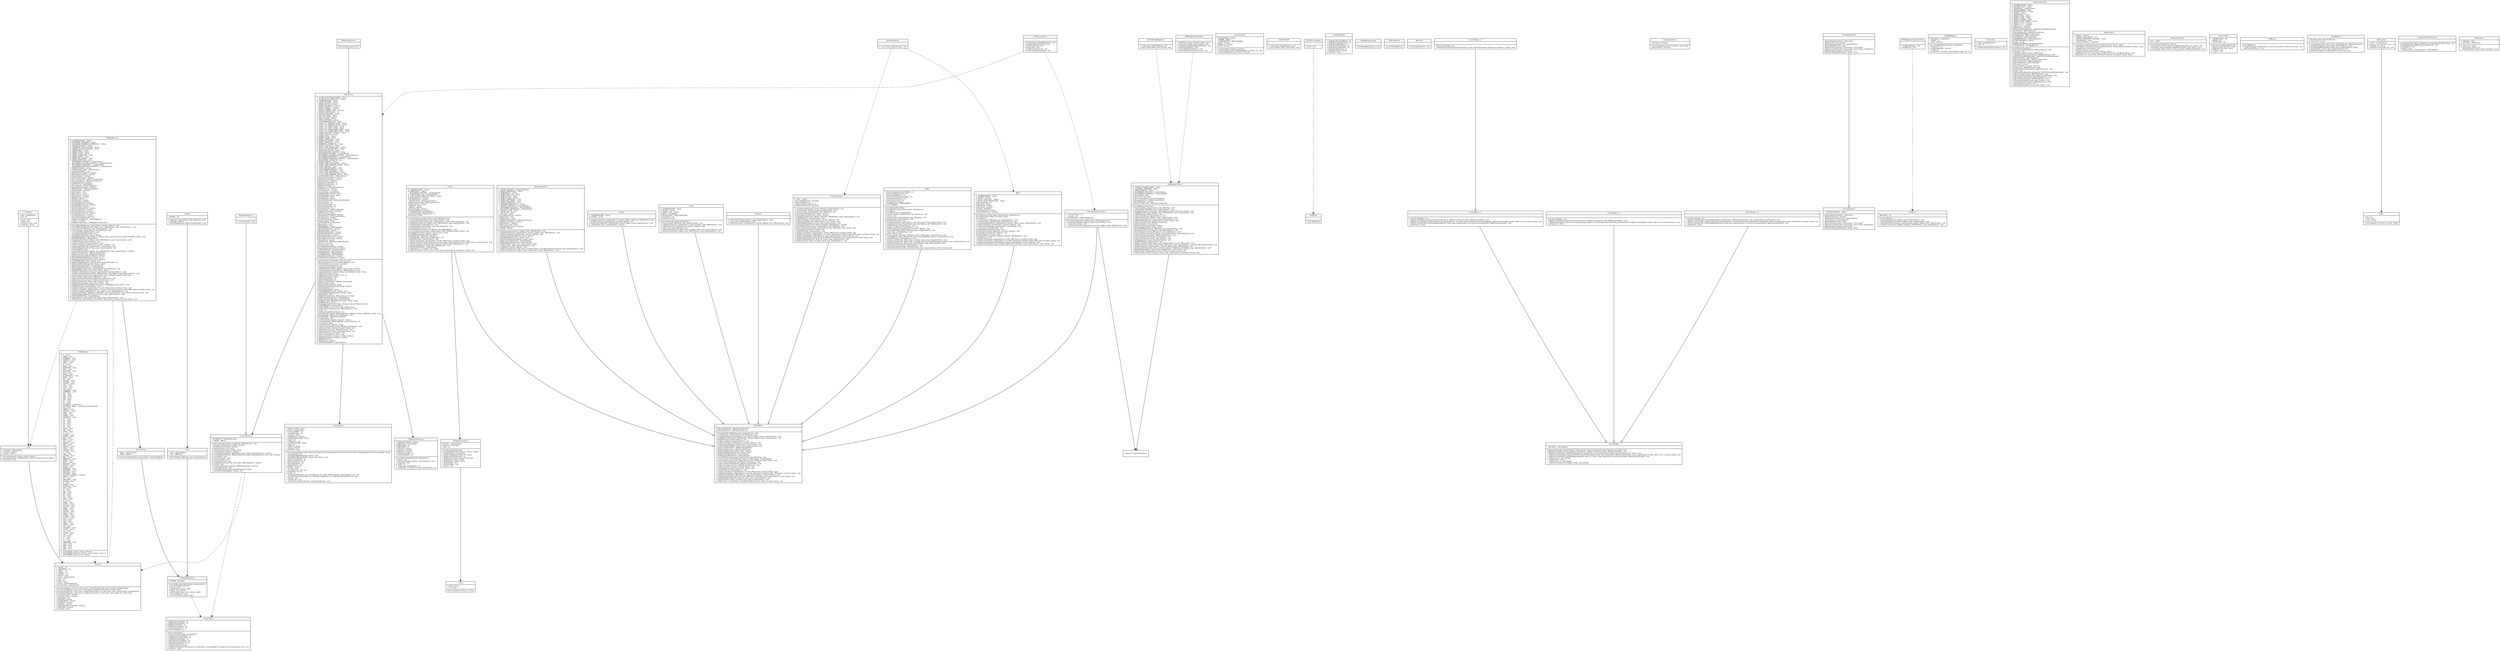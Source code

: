 digraph classes {
  fontname = "Bitstream Vera Sans"
  fontsize = 8
  node [ fontname = "Bitstream Vera Sans" fontsize = 8 shape = "record" ]
  edge [ fontname = "Bitstream Vera Sans" fontsize = 8 ]HTMLScannerContentScanner [
label = "{ContentScanner| -  FATTRIBUTES : XMLAttributesImpl\l -  FQNAME : QName\l|# addLocationItem(index: int, attributes: XMLAttributes) : void\l -  changeEncoding(charset: String) : boolean\l -  isEnded(ename: String) : boolean\l# nextContent(len: int) : String\l -  removeSpaces(content: String) : String\l+ scan(complete: boolean) : boolean\l# scanAttribute(attributes: XMLAttributesImpl, empty: array[1](boolean)) : boolean\l# scanAttribute(attributes: XMLAttributesImpl, empty: array[1](boolean), endc: char) : boolean\l# scanCDATA() : void\l# scanCharacters() : void\l# scanComment() : void\l# scanEndElement() : void\l# scanMarkupContent(cend: char, buffer: XMLStringBuffer) : boolean\l# scanPI() : void\l# scanPseudoAttribute(attributes: XMLAttributesImpl) : boolean\l -  scanScriptContent() : void\l# scanStartElement(empty: array[1](boolean)) : String\l -  scanUntilEndTag(tagName: String) : void\l}"
]
HTMLScannerSpecialScanner [
label = "{SpecialScanner|# fElementName : String\l -  FQNAME : QName\l -  FSTRINGBUFFER : XMLStringBuffer\l# fStyle : boolean\l# fTextarea : boolean\l# fTitle : boolean\l|+ scan(complete: boolean) : boolean\l# scanCharacters(buffer: XMLStringBuffer, delimiter: int) : void\l+ setElementName(ename: String) : Scanner\l}"
]
filtersPurifier [
label = "{Purifier|# _AUGMENTATIONS_ : String\l# _NAMESPACES_ : String\l -  _RECOGNIZED_FEATURES_ : array[1](String)\l# _SYNTHESIZED_ITEM_ : HTMLEventInfo\l+ _SYNTHESIZED_NAMESPACE_PREFX_ : String\l# fAugmentations : boolean\l# fInCDATASection : boolean\l -  FINFOSETAUGS : HTMLAugmentations\l# fNamespaceContext : NamespaceContext\l# fNamespaces : boolean\l# fPublicId : String\l -  fQName : QName\l# fSeenDoctype : boolean\l# fSeenRootElement : boolean\l -  FSTRINGBUFFER : XMLStringBuffer\l# fSynthesizedNamespaceCount : int\l# fSystemId : String\l|+ characters(augs: Augmentations, text: XMLString) : void\l+ comment(text: XMLString, augs: Augmentations) : void\l+ doctypeDecl(pubid: String, augs: Augmentations, sysid: String, root: String) : void\l+ emptyElement(element: QName, attrs: XMLAttributes, augs: Augmentations) : void\l+ endCDATA(augs: Augmentations) : void\l+ endElement(element: QName, augs: Augmentations) : void\l# handleStartDocument() : void\l# handleStartElement(element: QName, attrs: XMLAttributes) : void\l+ processingInstruction(augs: Augmentations, data: XMLString, target: String) : void\l# purifyName(localpart: boolean, name: String) : String\l# purifyQName(qname: QName) : QName\l# purifyText(text: XMLString) : XMLString\l+ reset(manager: XMLComponentManager) : void\l+ startCDATA(augs: Augmentations) : void\l+ startDocument(augs: Augmentations, locator: XMLLocator, encoding: String) : void\l+ startDocument(nscontext: NamespaceContext, augs: Augmentations, locator: XMLLocator, encoding: String) : void\l+ startElement(augs: Augmentations, element: QName, attrs: XMLAttributes) : void\l# synthesizeBinding(ns: String, attrs: XMLAttributes) : void\l# SYNTHESIZEDAUGS() : Augmentations\l# _toHexString_(c: int, padlen: int) : String\l+ xmlDecl(encoding: String, version: String, augs: Augmentations, standalone: String) : void\l}"
]
sampleTestHTMLDOM [
label = "{TestHTMLDOM||+ _main_(argv: array[1](String)) : void\l+ _print_(indent: String, node: Node) : void\l}"
]
HTMLTagBalancerElementEntry [
label = "{ElementEntry| -  AUGS_ : Augmentations\l -  NAME_ : QName\l|Const ElementEntry(augs: Augmentations, element: QName)\l}"
]
htmlLocatorEncodingTest [
label = "{LocatorEncodingTest||+ test() : void\l}"
]
HTMLEventInfoSynthesizedItem [
label = "{SynthesizedItem||+ getBeginCharacterOffset() : int\l+ getBeginColumnNumber() : int\l+ getBeginLineNumber() : int\l+ getEndCharacterOffset() : int\l+ getEndColumnNumber() : int\l+ getEndLineNumber() : int\l+ isSynthesized() : boolean\l+ toString() : String\l}"
]
sampleMinimal [
label = "{Minimal||+ endElement(element: QName, augs: Augmentations) : void\l+ _main_(argv: array[1](String)) : void\l+ startElement(augs: Augmentations, element: QName, attrs: XMLAttributes) : void\l}"
]
HTMLScannerTestEvaluateInputSourceFilter [
label = "{EvaluateInputSourceFilter| -  collectedStrings : List\l -  _counter_ : int\l# fConfiguration : HTMLConfiguration\l|Const EvaluateInputSourceFilter(config: HTMLConfiguration)\l+ endElement(element: QName, augs: Augmentations) : void\l -  insert(string: String) : void\l+ startElement(augs: Augmentations, element: QName, attrs: XMLAttributes) : void\l}"
]
htmlHeadNamespaceBug [
label = "{HeadNamespaceBug||+ testHeadNamespace() : void\l}"
]
sampleHTMLSAXParser [
label = "{HTMLSAXParser||Const HTMLSAXParser()\l}"
]
filtersWriterTest [
label = "{WriterTest||+ testEmptyAttribute() : void\l}"
]
parsersDOMFragmentParser [
label = "{DOMFragmentParser|# _CURRENT_ELEMENT_NODE_ : String\l# _DOCUMENT_FRAGMENT_ : String\l# _ERROR_HANDLER_ : String\l# _RECOGNIZED_FEATURES_ : array[1](String)\l# _RECOGNIZED_PROPERTIES_ : array[1](String)\l# fCurrentNode : Node\l# fDocument : Document\l# fDocumentFragment : DocumentFragment\l# fDocumentSource : XMLDocumentSource\l# fInCDATASection : boolean\l# fParserConfiguration : XMLParserConfiguration\l|Const DOMFragmentParser()\l+ characters(augs: Augmentations, text: XMLString) : void\l+ comment(text: XMLString, augs: Augmentations) : void\l+ doctypeDecl(sysid: String, augs: Augmentations, pubid: String, root: String) : void\l+ emptyElement(element: QName, attrs: XMLAttributes, augs: Augmentations) : void\l+ endCDATA(augs: Augmentations) : void\l+ endDocument(augs: Augmentations) : void\l+ endElement(element: QName, augs: Augmentations) : void\l+ endGeneralEntity(name: String, augs: Augmentations) : void\l+ endPrefixMapping(augs: Augmentations, prefix: String) : void\l+ getDocumentSource() : XMLDocumentSource\l+ getErrorHandler() : ErrorHandler\l+ getFeature(featureId: String) : boolean\l+ getProperty(propertyId: String) : object\l+ ignorableWhitespace(text: XMLString, augs: Augmentations) : void\l+ parse(systemId: String, fragment: DocumentFragment) : void\l+ parse(fragment: DocumentFragment, source: InputSource) : void\l+ processingInstruction(target: String, augs: Augmentations, data: XMLString) : void\l+ setDocumentSource(source: XMLDocumentSource) : void\l+ setErrorHandler(errorHandler: ErrorHandler) : void\l+ setFeature(featureId: String, state: boolean) : void\l+ setProperty(value: object, propertyId: String) : void\l+ startCDATA(augs: Augmentations) : void\l+ startDocument(encoding: String, augs: Augmentations, locator: XMLLocator) : void\l+ startDocument(encoding: String, locator: XMLLocator, augs: Augmentations, nscontext: NamespaceContext) : void\l+ startElement(augs: Augmentations, element: QName, attrs: XMLAttributes) : void\l+ startGeneralEntity(name: String, encoding: String, id: XMLResourceIdentifier, augs: Augmentations) : void\l+ startPrefixMapping(uri: String, augs: Augmentations, prefix: String) : void\l+ textDecl(augs: Augmentations, version: String, encoding: String) : void\l+ xmlDecl(version: String, encoding: String, augs: Augmentations, standalone: String) : void\l}"
]
xercesbridgeXercesBridge_2_3 [
label = "{XercesBridge_2_3||Const XercesBridge_2_3()\l+ NamespaceContext_declarePrefix(avalue: String, namespaceContext: NamespaceContext, ns: String) : void\l}"
]
HTMLTagBalancerInfo [
label = "{Info|+ attributes : XMLAttributes\l+ element : Element\l+ qname : QName\l|Const Info(element: Element, qname: QName)\lConst Info(attributes: XMLAttributes, element: Element, qname: QName)\l+ toString() : String\l}"
]
ObjectFactoryConfigurationError [
label = "{ConfigurationError| -  exception : Exception\l|Const ConfigurationError(x: Exception, msg: String)\lgetException() : Exception\l}"
]
xercesbridgeXercesBridge_2_1 [
label = "{XercesBridge_2_1||Const XercesBridge_2_1()\l+ XMLDocumentFilter_setDocumentSource(lastSource: XMLDocumentSource, filter: XMLDocumentFilter) : void\l+ XMLDocumentHandler_startDocument(augs: Augmentations, nscontext: NamespaceContext, documentHandler: XMLDocumentHandler, locator: XMLLocator, encoding: String) : void\l+ getVersion() : String\l}"
]
HTMLScannerPlaybackInputStream [
label = "{PlaybackInputStream| -  _DEBUG_PLAYBACK_ : boolean\l# fByteBuffer : array[1](byte)\l# fByteLength : int\l# fByteOffset : int\l# fCleared : boolean\l# fDetected : boolean\l# fPlayback : boolean\l+ fPushbackLength : int\l+ fPushbackOffset : int\l|Const PlaybackInputStream(in: InputStream)\l+ clear() : void\l+ detectEncoding(encodings: array[1](String)) : void\l+ playback() : void\l+ read() : int\l+ read(array: array[1](byte)) : int\l+ read(length: int, offset: int, array: array[1](byte)) : int\l}"
]
NamespaceSupportEntry [
label = "{Entry|+ prefix : String\l+ uri : String\l|Const Entry(prefix: String, uri: String)\l}"
]
xercesbridgeXercesBridge_2_0 [
label = "{XercesBridge_2_0||Const XercesBridge_2_0()\l+ XMLDocumentHandler_endPrefixMapping(documentHandler: XMLDocumentHandler, augs: Augmentations, prefix: String) : void\l+ XMLDocumentHandler_startDocument(augs: Augmentations, nscontext: NamespaceContext, documentHandler: XMLDocumentHandler, locator: XMLLocator, encoding: String) : void\l+ XMLDocumentHandler_startPrefixMapping(prefix: String, augs: Augmentations, uri: String, documentHandler: XMLDocumentHandler) : void\l+ getVersion() : String\l}"
]
htmlHTMLScanner [
label = "{HTMLScanner|+ _ALLOW_SELFCLOSING_IFRAME_ : String\l+ _ALLOW_SELFCLOSING_TAGS_ : String\l# _AUGMENTATIONS_ : String\l+ _CDATA_SECTIONS_ : String\l -  _DEBUG_BUFFER_ : boolean\l# _DEBUG_CALLBACKS_ : boolean\l -  _DEBUG_CHARSET_ : boolean\l -  _DEBUG_SCANNER_ : boolean\l -  _DEBUG_SCANNER_STATE_ : boolean\l# _DEFAULT_BUFFER_SIZE_ : int\l# _DEFAULT_ENCODING_ : String\l# _DOCTYPE_PUBID_ : String\l# _DOCTYPE_SYSID_ : String\l -  _ENTITY_CHARS_ : BitSet\l# _ERROR_REPORTER_ : String\l+ _FIX_MSWINDOWS_REFS_ : String\l+ _HTML_4_01_FRAMESET_PUBID_ : String\l+ _HTML_4_01_FRAMESET_SYSID_ : String\l+ _HTML_4_01_STRICT_PUBID_ : String\l+ _HTML_4_01_STRICT_SYSID_ : String\l+ _HTML_4_01_TRANSITIONAL_PUBID_ : String\l+ _HTML_4_01_TRANSITIONAL_SYSID_ : String\l+ _IGNORE_SPECIFIED_CHARSET_ : String\l+ _INSERT_DOCTYPE_ : String\l# _NAMES_ATTRS_ : String\l# _NAMES_ELEMS_ : String\l# _NAMES_LOWERCASE_ : short\l# _NAMES_NO_CHANGE_ : short\l# _NAMES_UPPERCASE_ : short\l# _NORMALIZE_ATTRIBUTES_ : String\l+ _NOTIFY_CHAR_REFS_ : String\l+ _NOTIFY_HTML_BUILTIN_REFS_ : String\l+ _NOTIFY_XML_BUILTIN_REFS_ : String\l+ _OVERRIDE_DOCTYPE_ : String\l+ _PARSE_NOSCRIPT_CONTENT_ : String\l -  _RECOGNIZED_FEATURES_ : array[1](String)\l -  _RECOGNIZED_FEATURES_DEFAULTS_ : array[1](Boolean)\l -  _RECOGNIZED_PROPERTIES_ : array[1](String)\l -  _RECOGNIZED_PROPERTIES_DEFAULTS_ : array[1](object)\l -  REPLACEMENT_CHARACTER : char\l# _REPORT_ERRORS_ : String\l+ _SCRIPT_STRIP_CDATA_DELIMS_ : String\l+ _SCRIPT_STRIP_COMMENT_DELIMS_ : String\l# _STATE_CONTENT_ : short\l# _STATE_END_DOCUMENT_ : short\l# _STATE_MARKUP_BRACKET_ : short\l# _STATE_START_DOCUMENT_ : short\l+ _STYLE_STRIP_CDATA_DELIMS_ : String\l+ _STYLE_STRIP_COMMENT_DELIMS_ : String\l# _SYNTHESIZED_ITEM_ : HTMLEventInfo\l# fAllowSelfclosingIframe : boolean\l# fAllowSelfclosingTags : boolean\l# fAugmentations : boolean\l# fBeginCharacterOffset : int\l# fBeginColumnNumber : int\l# fBeginLineNumber : int\l# fByteStream : PlaybackInputStream\l# fCDATASections : boolean\l# fContentScanner : Scanner\l# fCurrentEntity : CurrentEntity\l# FCURRENTENTITYSTACK : Stack\l# fDefaultIANAEncoding : String\l# fDoctypePubid : String\l# fDoctypeSysid : String\l# fDocumentHandler : XMLDocumentHandler\l# fElementCount : int\l# fElementDepth : int\l# fEndCharacterOffset : int\l# fEndColumnNumber : int\l# fEndLineNumber : int\l# fErrorReporter : HTMLErrorReporter\l# fFixWindowsCharRefs : boolean\l# fIANAEncoding : String\l# fIgnoreSpecifiedCharset : boolean\l -  FINFOSETAUGS : HTMLAugmentations\l# fInsertDoctype : boolean\l# fIso8859Encoding : boolean\l# fJavaEncoding : String\l -  FLOCATIONITEM : LocationItem\l# fNamesAttrs : short\l# fNamesElems : short\l -  FNONNORMATTR : XMLStringBuffer\l# fNormalizeAttributes : boolean\l# fNotifyCharRefs : boolean\l# fNotifyHtmlBuiltinRefs : boolean\l# fNotifyXmlBuiltinRefs : boolean\l# fOverrideDoctype : boolean\l# fParseNoFramesContent : boolean\l# fParseNoScriptContent : boolean\l# fReportErrors : boolean\l -  FRESOURCEID : XMLResourceIdentifierImpl\l# fScanner : Scanner\l# fScannerState : short\l# fScriptStripCDATADelims : boolean\l# fScriptStripCommentDelims : boolean\l -  FSINGLEBOOLEAN : array[1](boolean)\l# fSpecialScanner : SpecialScanner\l# FSTRINGBUFFER : XMLStringBuffer\l -  FSTRINGBUFFER2 : XMLStringBuffer\l# fStyleStripCDATADelims : boolean\l# fStyleStripCommentDelims : boolean\l| -  appendChar(str: StringBuffer, value: int) : void\l -  appendChar(value: int, str: XMLStringBuffer) : void\l# _builtinXmlRef_(name: String) : boolean\l+ cleanup(closeall: boolean) : void\l -  endCommentAvailable() : boolean\l -  endsWith(buffer: XMLStringBuffer, string: String) : boolean\l+ evaluateInputSource(inputSource: XMLInputSource) : void\l+ _expandSystemId_(systemId: String, baseSystemId: String) : String\l# _fixURI_(str: String) : String\l# fixWindowsCharacter(origChar: int) : int\l+ getBaseSystemId() : String\l+ getCharacterOffset() : int\l+ getColumnNumber() : int\l+ getDocumentHandler() : XMLDocumentHandler\l+ getEncoding() : String\l+ getExpandedSystemId() : String\l+ getFeatureDefault(featureId: String) : Boolean\l+ getLineNumber() : int\l+ getLiteralSystemId() : String\l# _GETNAMESVALUE_(value: String) : short\l+ getPropertyDefault(propertyId: String) : object\l+ getPublicId() : String\l -  getReader(inputSource: XMLInputSource) : Reader\l+ getRecognizedFeatures() : array[1](String)\l+ getRecognizedProperties() : array[1](String)\l# _getValue_(attrs: XMLAttributes, aname: String) : String\l+ getXMLVersion() : String\lisEncodingCompatible(encoding1: String, encoding2: String) : boolean\l# LOCATIONAUGS() : Augmentations\l# _MODIFYNAME_(mode: short, name: String) : String\l+ pushInputSource(inputSource: XMLInputSource) : void\l# read() : int\l# readPreservingBufferContent() : int\l_reduceToContent_(buffer: XMLStringBuffer, endMarker: String, startMarker: String) : void\l+ reset(manager: XMLComponentManager) : void\l# RESOURCEID() : XMLResourceIdentifier\l# scanDoctype() : void\l+ scanDocument(complete: boolean) : boolean\l# scanEntityRef(str: XMLStringBuffer, content: boolean) : int\l# scanLiteral() : String\l# scanName(strict: boolean) : String\l+ setDocumentHandler(handler: XMLDocumentHandler) : void\l+ setFeature(state: boolean, featureId: String) : void\l+ setInputSource(source: XMLInputSource) : void\l+ setProperty(value: object, propertyId: String) : void\l# setScanner(scanner: Scanner) : void\l# setScannerState(state: short) : void\l# skip(caseSensitive: boolean, s: String) : boolean\l# skipMarkup(balance: boolean) : boolean\l# skipNewlines() : int\l# skipSpaces() : boolean\l# SYNTHESIZEDAUGS() : Augmentations\l}"
]
htmlWriter [
label = "{Writer| -  fCharactersBeginCharacterOffset : int\l -  fCharactersBeginColumn : int\l -  fCharactersBeginLine : int\l -  fCharactersEndCharacterOffset : int\l -  fCharactersEndColumn : int\l -  fCharactersEndLine : int\l -  fInCharacters : boolean\l -  FSTRINGBUFFER : XMLStringBuffer\l# out : PrintWriter\l|Const Writer(writer: Writer)\lConst Writer(encoding: String, stream: OutputStream)\lConst Writer()\lConst Writer(stream: OutputStream)\l+ characters(augs: Augmentations, text: XMLString) : void\l# chars() : void\l+ comment(augs: Augmentations, text: XMLString) : void\l# doAugs(augs: Augmentations) : void\l# doCharactersAugs() : void\l+ doctypeDecl(augs: Augmentations, root: String, sysid: String, pubid: String) : void\l+ emptyElement(augs: Augmentations, element: QName, attrs: XMLAttributes) : void\l+ endCDATA(augs: Augmentations) : void\l+ endDocument(augs: Augmentations) : void\l+ endElement(augs: Augmentations, element: QName) : void\l+ ignorableWhitespace(text: XMLString, augs: Augmentations) : void\l+ _main_(argv: array[1](String)) : void\l# print(s: String) : void\l+ processingInstruction(data: XMLString, target: String, augs: Augmentations) : void\l# _sortAttrNames_(attrs: XMLAttributes, auris: array[1](String), anames: array[1](String)) : void\l+ startCDATA(augs: Augmentations) : void\l+ startDocument(locator: XMLLocator, encoding: String, augs: Augmentations) : void\l+ startDocument(locator: XMLLocator, encoding: String, nscontext: NamespaceContext, augs: Augmentations) : void\l+ startElement(element: QName, attrs: XMLAttributes, augs: Augmentations) : void\l# storeCharactersEnd(augs: Augmentations) : void\l# storeCharactersStart(augs: Augmentations) : void\l+ xmlDecl(standalone: String, encoding: String, augs: Augmentations, version: String) : void\l}"
]
filtersNamespaceBinder [
label = "{NamespaceBinder| -  _FEATURE_DEFAULTS_ : array[1](Boolean)\l# _INSERT_NAMESPACES_ : String\l# _NAMESPACES_ : String\l# _NAMESPACES_URI_ : String\l# _NAMES_ATTRS_ : String\l# _NAMES_ELEMS_ : String\l# _NAMES_LOWERCASE_ : short\l# _NAMES_NO_CHANGE_ : short\l# _NAMES_UPPERCASE_ : short\l# _OVERRIDE_NAMESPACES_ : String\l -  _PROPERTY_DEFAULTS_ : array[1](object)\l -  _RECOGNIZED_FEATURES_ : array[1](String)\l -  _RECOGNIZED_PROPERTIES_ : array[1](String)\l+ _XHTML_1_0_URI_ : String\l+ _XMLNS_URI_ : String\l+ _XML_URI_ : String\l# fInsertNamespaces : boolean\l# fNamesAttrs : short\l# fNamesElems : short\l# FNAMESPACECONTEXT : NamespaceSupport\l# fNamespacePrefixes : boolean\l# fNamespaces : boolean\l# fNamespacesURI : String\l# fOverrideNamespaces : boolean\l -  FQNAME : QName\l|# bindNamespaces(element: QName, attrs: XMLAttributes) : void\l+ emptyElement(augs: Augmentations, element: QName, attrs: XMLAttributes) : void\l+ endElement(augs: Augmentations, element: QName) : void\l+ getFeatureDefault(featureId: String) : Boolean\l# _GETNAMESVALUE_(value: String) : short\l+ getPropertyDefault(propertyId: String) : object\l+ getRecognizedFeatures() : array[1](String)\l+ getRecognizedProperties() : array[1](String)\l# _MODIFYNAME_(mode: short, name: String) : String\l+ reset(manager: XMLComponentManager) : void\l# _splitQName_(qname: QName) : void\l+ startDocument(locator: XMLLocator, encoding: String, nscontext: NamespaceContext, augs: Augmentations) : void\l+ startElement(element: QName, augs: Augmentations, attrs: XMLAttributes) : void\l}"
]
htmlSecuritySupport12 [
label = "{SecuritySupport12||getContextClassLoader() : ClassLoader\lgetFileExists(f: File) : boolean\lgetFileInputStream(file: File) : FileInputStream\lgetLastModified(f: File) : long\lgetParentClassLoader(cl: ClassLoader) : ClassLoader\lgetResourceAsStream(cl: ClassLoader, name: String) : InputStream\lgetSystemClassLoader() : ClassLoader\lgetSystemProperty(propName: String) : String\l}"
]
HTMLTagBalancerInfoStack [
label = "{InfoStack|+ data : array[1](Info)\l+ top : int\l|+ peek() : Info\l+ pop() : Info\l+ push(info: Info) : void\l+ toString() : String\l}"
]
filtersIdentity [
label = "{Identity|# _AUGMENTATIONS_ : String\l# _FILTERS_ : String\l|+ emptyElement(augs: Augmentations, element: QName, attributes: XMLAttributes) : void\l+ endElement(augs: Augmentations, element: QName) : void\l+ startElement(attributes: XMLAttributes, element: QName, augs: Augmentations) : void\l# _synthesized_(augs: Augmentations) : boolean\l}"
]
sampleScript [
label = "{Script|# _AUGMENTATIONS_ : String\l# _FILTERS_ : String\l# _SCRIPT_TYPE_ : String\l# fBuffer : StringBuffer\l# fConfiguration : HTMLConfiguration\l# fScriptCount : int\l# fSystemId : String\l|Const Script(config: HTMLConfiguration)\l+ characters(text: XMLString, augs: Augmentations) : void\l+ emptyElement(augs: Augmentations, element: QName, attrs: XMLAttributes) : void\l+ endElement(augs: Augmentations, element: QName) : void\l+ _main_(argv: array[1](String)) : void\l+ startDocument(locator: XMLLocator, encoding: String, augs: Augmentations) : void\l+ startElement(element: QName, attrs: XMLAttributes, augs: Augmentations) : void\l}"
]
NamespaceBinderNamespaceSupport [
label = "{NamespaceSupport|# fEntries : array[1](Entry)\l# fLevels : array[1](int)\l# fTop : int\l|Const NamespaceSupport()\l+ declarePrefix(prefix: String, uri: String) : boolean\l+ getAllPrefixes() : Enumeration\l+ getDeclaredPrefixAt(index: int) : String\l+ getDeclaredPrefixCount() : int\l+ getParentContext() : NamespaceContext\l+ getPrefix(uri: String) : String\l+ getURI(prefix: String) : String\l+ popContext() : void\l+ pushContext() : void\l+ reset() : void\l}"
]
htmlLostText [
label = "{LostText| -  ENTRIES : List\l|+ add(augs: Augmentations, text: XMLString) : void\l+ isEmpty() : boolean\l+ refeed(tagBalancer: XMLDocumentHandler) : void\l}"
]
htmlSecuritySupport [
label = "{SecuritySupport| -  _SECURITYSUPPORT_ : object\l|getContextClassLoader() : ClassLoader\lgetFileExists(f: File) : boolean\lgetFileInputStream(file: File) : FileInputStream\l_getInstance_() : SecuritySupport\lgetLastModified(f: File) : long\lgetParentClassLoader(cl: ClassLoader) : ClassLoader\lgetResourceAsStream(cl: ClassLoader, name: String) : InputStream\lgetSystemClassLoader() : ClassLoader\lgetSystemProperty(propName: String) : String\l}"
]
htmlTestParser [
label = "{TestParser|MESSAGES : List\l|Const TestParser()\l+ endElement(element: QName, augs: Augmentations) : void\l+ ignoredEndElement(element: QName, augs: Augmentations) : void\l+ ignoredStartElement(augs: Augmentations, element: QName, attrs: XMLAttributes) : void\l+ startElement(element: QName, attributes: XMLAttributes, augs: Augmentations) : void\l}"
]
xercesbridgeXercesBridge [
label = "{XercesBridge| -  _INSTANCE_ : XercesBridge\l|+ NamespaceContext_declarePrefix(ns: String, avalue: String, namespaceContext: NamespaceContext) : void\l+ XMLDocumentFilter_setDocumentSource(lastSource: XMLDocumentSource, filter: XMLDocumentFilter) : void\l+ XMLDocumentHandler_endPrefixMapping(augs: Augmentations, documentHandler: XMLDocumentHandler, prefix: String) : void\l? + XMLDocumentHandler_startDocument(nscontext: NamespaceContext, documentHandler: XMLDocumentHandler, augs: Augmentations, locator: XMLLocator, encoding: String) : void\l+ XMLDocumentHandler_startPrefixMapping(prefix: String, uri: String, augs: Augmentations, documentHandler: XMLDocumentHandler) : void\l+ _getInstance_() : XercesBridge\l? + getVersion() : String\l -  _makeInstance_() : XercesBridge\l -  _newInstanceOrNull_(className: String) : XercesBridge\l}"
]
sampleTestHTMLDOMFragment [
label = "{TestHTMLDOMFragment||+ _main_(argv: array[1](String)) : void\l+ _print_(node: Node, indent: String) : void\l}"
]
htmlHTMLTagBalancingListenerTest [
label = "{HTMLTagBalancingListenerTest||+ testIgnoredTags() : void\l+ testReuse() : void\l}"
]
parsersSAXParser [
label = "{SAXParser||Const SAXParser()\l}"
]
HTMLElementsElement [
label = "{Element|+ _BLOCK_ : int\l+ _CONTAINER_ : int\l+ _EMPTY_ : int\l+ _INLINE_ : int\l+ _SPECIAL_ : int\l+ bounds : short\l+ closes : array[1](short)\l+ code : short\l+ flags : int\l+ name : String\l+ parent : array[1](Element)\l+ parentCodes : array[1](short)\l|Const Element(flags: int, code: short, closes: array[1](short), name: String, parents: array[1](short))\lConst Element(parent: short, name: String, closes: array[1](short), flags: int, code: short)\lConst Element(bounds: short, closes: array[1](short), flags: int, code: short, name: String, parents: array[1](short))\lConst Element(bounds: short, closes: array[1](short), parent: short, name: String, flags: int, code: short)\l+ closes(tag: short) : boolean\l+ equals(o: object) : boolean\l+ hashCode() : int\l+ ISBLOCK() : boolean\l+ ISCONTAINER() : boolean\l+ ISEMPTY() : boolean\l+ ISINLINE() : boolean\l+ isParent(element: Element) : boolean\l+ ISSPECIAL() : boolean\l+ toString() : String\l}"
]
htmlUTF8BOMSkipper [
label = "{UTF8BOMSkipper| -  fFirst3Bytes : array[1](int)\l -  fOffset : int\l -  fStart : boolean\l|Const UTF8BOMSkipper(stream: InputStream)\l+ available() : int\l+ markSupported() : boolean\l+ read() : int\l+ read(offset: int, buffer: array[1](byte), length: int) : int\l}"
]
HTMLElementsElementList [
label = "{ElementList|+ data : array[1](Element)\l+ size : int\l|+ addElement(element: Element) : void\l}"
]
htmlHTMLConfiguration [
label = "{HTMLConfiguration|# _AUGMENTATIONS_ : String\l# _BALANCE_TAGS_ : String\l -  _DOCSOURCE_ : array[1](Class)\l# _ERROR_DOMAIN_ : String\l# _ERROR_REPORTER_ : String\l# _FILTERS_ : String\l# _NAMESPACES_ : String\l# _NAMES_ATTRS_ : String\l# _NAMES_ELEMS_ : String\l# _REPORT_ERRORS_ : String\l# _SIMPLE_ERROR_FORMAT_ : String\l# _XERCES_2_0_0_ : boolean\l# _XERCES_2_0_1_ : boolean\l# _XML4J_4_0_x_ : boolean\l# fCloseStream : boolean\l# fDTDContentModelHandler : XMLDTDContentModelHandler\l# fDTDHandler : XMLDTDHandler\l# fDocumentHandler : XMLDocumentHandler\l# FDOCUMENTSCANNER : HTMLScanner\l# fEntityResolver : XMLEntityResolver\l# fErrorHandler : XMLErrorHandler\l# FERRORREPORTER : HTMLErrorReporter\l# FHTMLCOMPONENTS : Vector\l# fLocale : Locale\l# FNAMESPACEBINDER : NamespaceBinder\l# FTAGBALANCER : HTMLTagBalancer\l|Const HTMLConfiguration()\l# addComponent(component: HTMLComponent) : void\l+ cleanup() : void\l# createDocumentScanner() : HTMLScanner\l+ evaluateInputSource(inputSource: XMLInputSource) : void\l+ getDTDContentModelHandler() : XMLDTDContentModelHandler\l+ getDTDHandler() : XMLDTDHandler\l+ getDocumentHandler() : XMLDocumentHandler\l+ getEntityResolver() : XMLEntityResolver\l+ getErrorHandler() : XMLErrorHandler\l+ getLocale() : Locale\l+ parse(complete: boolean) : boolean\l+ parse(source: XMLInputSource) : void\l+ pushInputSource(inputSource: XMLInputSource) : void\l# reset() : void\l+ setDTDContentModelHandler(handler: XMLDTDContentModelHandler) : void\l+ setDTDHandler(handler: XMLDTDHandler) : void\l+ setDocumentHandler(handler: XMLDocumentHandler) : void\l+ setEntityResolver(resolver: XMLEntityResolver) : void\l+ setErrorHandler(handler: XMLErrorHandler) : void\l+ setFeature(featureId: String, state: boolean) : void\l+ setInputSource(inputSource: XMLInputSource) : void\l+ setLocale(locale: Locale) : void\l+ setProperty(propertyId: String, value: object) : void\l}"
]
htmlObjectFactory [
label = "{ObjectFactory| -  _DEBUG_ : boolean\l -  _DEFAULT_LINE_LENGTH_ : int\l -  _DEFAULT_PROPERTIES_FILENAME_ : String\l -  _fLastModified_ : long\l -  _fXercesProperties_ : Properties\l|_createObject_(fallbackClassName: String, factoryId: String) : object\l_createObject_(factoryId: String, propertiesFilename: String, fallbackClassName: String) : object\l -  _debugPrintln_(msg: String) : void\l_findClassLoader_() : ClassLoader\l -  _findJarServiceProvider_(factoryId: String) : object\l_findProviderClass_(cl: ClassLoader, doFallback: boolean, className: String) : Class\l_newInstance_(cl: ClassLoader, doFallback: boolean, className: String) : object\l}"
]
htmlHTMLErrorHandler [
label = "{HTMLErrorHandler| -  OUT_ : Writer\l|Const HTMLErrorHandler(out: Writer)\l+ error(domain: String, exception: XMLParseException, key: String) : void\l -  println(key: String, exception: XMLParseException, type: String) : void\l+ warning(key: String, domain: String, exception: XMLParseException) : void\l}"
]
htmlCanonicalTest [
label = "{CanonicalTest| -  _CANONICALDIR_ : File\l -  dataFile : File\l -  _OUTPUTDIR_ : File\l|Const CanonicalTest(dataFile: File)\l -  getCanonical(infile: File) : String\l -  getResult(infile: File) : String\l# runTest() : void\l+ _suite_() : Test\l}"
]
parsersDOMParser [
label = "{DOMParser||Const DOMParser()\l+ doctypeDecl(augs: Augmentations, sysid: String, pubid: String, root: String) : void\l -  _getParserSubVersion_() : int\l}"
]
htmlHTMLTagBalancer [
label = "{HTMLTagBalancer|# _AUGMENTATIONS_ : String\l# _DOCUMENT_FRAGMENT_ : String\l# _DOCUMENT_FRAGMENT_DEPRECATED_ : String\l# _ERROR_REPORTER_ : String\l+ _FRAGMENT_CONTEXT_STACK_ : String\l# _IGNORE_OUTSIDE_CONTENT_ : String\l# _NAMESPACES_ : String\l# _NAMES_ATTRS_ : String\l# _NAMES_ELEMS_ : String\l# _NAMES_LOWERCASE_ : short\l# _NAMES_MATCH_ : short\l# _NAMES_NO_CHANGE_ : short\l# _NAMES_UPPERCASE_ : short\l -  _RECOGNIZED_FEATURES_ : array[1](String)\l -  _RECOGNIZED_FEATURES_DEFAULTS_ : array[1](Boolean)\l -  _RECOGNIZED_PROPERTIES_ : array[1](String)\l -  _RECOGNIZED_PROPERTIES_DEFAULTS_ : array[1](object)\l# _REPORT_ERRORS_ : String\l# _SYNTHESIZED_ITEM_ : HTMLEventInfo\l -  endElementsBuffer_ : List\l# fAllowSelfclosingIframe : boolean\l# fAllowSelfclosingTags : boolean\l# fAugmentations : boolean\l# fDocumentFragment : boolean\l# fDocumentHandler : XMLDocumentHandler\l# fDocumentSource : XMLDocumentSource\l# FELEMENTSTACK : InfoStack\l -  FEMPTYATTRS : XMLAttributes\l# fErrorReporter : HTMLErrorReporter\l# fIgnoreOutsideContent : boolean\l -  FINFOSETAUGS : HTMLAugmentations\l# FINLINESTACK : InfoStack\l# fNamesAttrs : short\l# fNamesElems : short\l# fNamespaces : boolean\l# fOpenedForm : boolean\l -  FQNAME : QName\l# fReportErrors : boolean\l# fSeenAnything : boolean\l# fSeenBodyElement : boolean\l -  fSeenBodyElementEnd : boolean\l# fSeenDoctype : boolean\l -  fSeenFramesetElement : boolean\l# fSeenHeadElement : boolean\l# fSeenRootElement : boolean\l# fSeenRootElementEnd : boolean\l -  forcedEndElement_ : boolean\l -  forcedStartElement_ : boolean\l -  fragmentContextStackSize_ : int\l -  fragmentContextStack_ : array[1](QName)\l -  lostText_ : LostText\l# tagBalancingListener : HTMLTagBalancingListener\l|# CALLENDELEMENT(augs: Augmentations, element: QName) : void\l# CALLSTARTELEMENT(element: QName, attrs: XMLAttributes, augs: Augmentations) : void\l+ characters(text: XMLString, augs: Augmentations) : void\l+ comment(augs: Augmentations, text: XMLString) : void\l -  consumeBufferedEndElements() : void\l -  consumeEarlyTextIfNeeded() : void\l -  createQName(tagName: String) : QName\l+ doctypeDecl(augs: Augmentations, publicId: String, systemId: String, rootElementName: String) : void\l# EMPTYATTRIBUTES() : XMLAttributes\l+ emptyElement(element: QName, attrs: XMLAttributes, augs: Augmentations) : void\l+ endCDATA(augs: Augmentations) : void\l+ endDocument(augs: Augmentations) : void\l+ endElement(augs: Augmentations, element: QName) : void\l+ endGeneralEntity(augs: Augmentations, name: String) : void\l+ endPrefixMapping(prefix: String, augs: Augmentations) : void\l -  forceStartBody() : void\l -  forceStartElement(elem: QName, attrs: XMLAttributes, augs: Augmentations) : boolean\l+ getDocumentHandler() : XMLDocumentHandler\l+ getDocumentSource() : XMLDocumentSource\l# getElement(elementName: QName) : Element\l# GETELEMENTDEPTH(element: Element) : int\l+ getFeatureDefault(featureId: String) : Boolean\l# _GETNAMESVALUE_(value: String) : short\l# getParentDepth(bounds: short, parents: array[1](Element)) : int\l+ getPropertyDefault(propertyId: String) : object\l+ getRecognizedFeatures() : array[1](String)\l+ getRecognizedProperties() : array[1](String)\l+ ignorableWhitespace(augs: Augmentations, text: XMLString) : void\l# _MODIFYNAME_(mode: short, name: String) : String\l -  notifyDiscardedEndElement(augs: Augmentations, element: QName) : void\l -  notifyDiscardedStartElement(attrs: XMLAttributes, elem: QName, augs: Augmentations) : void\l+ processingInstruction(augs: Augmentations, data: XMLString, target: String) : void\l+ reset(manager: XMLComponentManager) : void\l+ setDocumentHandler(handler: XMLDocumentHandler) : void\l+ setDocumentSource(source: XMLDocumentSource) : void\l+ setFeature(featureId: String, state: boolean) : void\l+ setProperty(propertyId: String, value: object) : void\lsetTagBalancingListener(tagBalancingListener: HTMLTagBalancingListener) : void\l+ startCDATA(augs: Augmentations) : void\l+ startDocument(augs: Augmentations, locator: XMLLocator, encoding: String) : void\l+ startDocument(augs: Augmentations, nscontext: NamespaceContext, locator: XMLLocator, encoding: String) : void\l+ startElement(attrs: XMLAttributes, elem: QName, augs: Augmentations) : void\l+ startGeneralEntity(id: XMLResourceIdentifier, augs: Augmentations, name: String, encoding: String) : void\l+ startPrefixMapping(prefix: String, uri: String, augs: Augmentations) : void\l# SYNTHESIZEDAUGS() : Augmentations\l+ textDecl(version: String, encoding: String, augs: Augmentations) : void\l+ xmlDecl(augs: Augmentations, standalone: String, version: String, encoding: String) : void\l}"
]
filtersWriter [
label = "{Writer|# _AUGMENTATIONS_ : String\l# _FILTERS_ : String\l+ _NOTIFY_CHAR_REFS_ : String\l+ _NOTIFY_HTML_BUILTIN_REFS_ : String\l# fElementDepth : int\l# fEncoding : String\l# fNormalize : boolean\l# fPrintChars : boolean\l# fPrinter : PrintWriter\l# fSeenHttpEquiv : boolean\l# fSeenRootElement : boolean\l|Const Writer(encoding: String, outputStream: OutputStream)\lConst Writer(writer: Writer, encoding: String)\lConst Writer()\l+ characters(text: XMLString, augs: Augmentations) : void\l+ comment(augs: Augmentations, text: XMLString) : void\l+ emptyElement(attributes: XMLAttributes, element: QName, augs: Augmentations) : void\l+ endElement(augs: Augmentations, element: QName) : void\l+ endGeneralEntity(augs: Augmentations, name: String) : void\l+ _main_(argv: array[1](String)) : void\l# printAttributeValue(text: String) : void\l# printCharacters(text: XMLString, normalize: boolean) : void\l# printEndElement(element: QName) : void\l# printEntity(name: String) : void\l# printStartElement(element: QName, attributes: XMLAttributes) : void\l -  _printUsage_() : void\l+ startDocument(augs: Augmentations, locator: XMLLocator, encoding: String) : void\l+ startDocument(augs: Augmentations, nscontext: NamespaceContext, locator: XMLLocator, encoding: String) : void\l+ startElement(attributes: XMLAttributes, augs: Augmentations, element: QName) : void\l+ startGeneralEntity(encoding: String, id: XMLResourceIdentifier, augs: Augmentations, name: String) : void\l}"
]
filtersDefaultFilter [
label = "{DefaultFilter|# fDocumentHandler : XMLDocumentHandler\l# fDocumentSource : XMLDocumentSource\l|+ characters(text: XMLString, augs: Augmentations) : void\l+ comment(augs: Augmentations, text: XMLString) : void\l+ doctypeDecl(augs: Augmentations, root: String, publicId: String, systemId: String) : void\l+ emptyElement(attributes: XMLAttributes, element: QName, augs: Augmentations) : void\l+ endCDATA(augs: Augmentations) : void\l+ endDocument(augs: Augmentations) : void\l+ endElement(augs: Augmentations, element: QName) : void\l+ endGeneralEntity(augs: Augmentations, name: String) : void\l+ endPrefixMapping(prefix: String, augs: Augmentations) : void\l+ getDocumentHandler() : XMLDocumentHandler\l+ getDocumentSource() : XMLDocumentSource\l+ getFeatureDefault(featureId: String) : Boolean\l+ getPropertyDefault(propertyId: String) : object\l+ getRecognizedFeatures() : array[1](String)\l+ getRecognizedProperties() : array[1](String)\l+ ignorableWhitespace(augs: Augmentations, text: XMLString) : void\l# _merge_(array1: array[1](String), array2: array[1](String)) : array[1](String)\l+ processingInstruction(augs: Augmentations, data: XMLString, target: String) : void\l+ reset(componentManager: XMLComponentManager) : void\l+ setDocumentHandler(handler: XMLDocumentHandler) : void\l+ setDocumentSource(source: XMLDocumentSource) : void\l+ setFeature(state: boolean, featureId: String) : void\l+ setProperty(propertyId: String, value: object) : void\l+ startCDATA(augs: Augmentations) : void\l+ startDocument(augs: Augmentations, locator: XMLLocator, encoding: String) : void\l+ startDocument(augs: Augmentations, nscontext: NamespaceContext, locator: XMLLocator, encoding: String) : void\l+ startElement(attributes: XMLAttributes, augs: Augmentations, element: QName) : void\l+ startGeneralEntity(encoding: String, id: XMLResourceIdentifier, augs: Augmentations, name: String) : void\l+ startPrefixMapping(prefix: String, uri: String, augs: Augmentations) : void\l+ textDecl(version: String, encoding: String, augs: Augmentations) : void\l+ xmlDecl(augs: Augmentations, standalone: String, version: String, encoding: String) : void\l}"
]
HTMLConfigurationErrorReporter [
label = "{ErrorReporter|# fErrorMessages : ResourceBundle\l# fLastLocale : Locale\l|# createException(key: String, args: array[1](object)) : XMLParseException\l+ formatMessage(key: String, args: array[1](object)) : String\l# formatSimpleMessage(key: String, args: array[1](object)) : String\l+ reportError(key: String, args: array[1](object)) : void\l+ reportWarning(args: array[1](object), key: String) : void\l}"
]
htmlHTMLScannerTest [
label = "{HTMLScannerTest||+ testChangeEncodingWithReader() : void\l+ testEvaluateInputSource() : void\l+ testInfiniteLoop() : void\l+ testLocale() : void\l+ testReduceToContent() : void\l+ testisEncodingCompatible() : void\l}"
]
filtersElementRemover [
label = "{ElementRemover|# _NULL_ : object\l# fAcceptedElements : Hashtable\l# fElementDepth : int\l# fRemovalElementDepth : int\l# fRemovedElements : Hashtable\l|+ acceptElement(element: String, attributes: array[1](String)) : void\l+ characters(text: XMLString, augs: Augmentations) : void\l+ comment(augs: Augmentations, text: XMLString) : void\l# elementAccepted(element: String) : boolean\l# elementRemoved(element: String) : boolean\l+ emptyElement(element: QName, attributes: XMLAttributes, augs: Augmentations) : void\l+ endCDATA(augs: Augmentations) : void\l+ endElement(augs: Augmentations, element: QName) : void\l+ endGeneralEntity(augs: Augmentations, name: String) : void\l+ endPrefixMapping(prefix: String, augs: Augmentations) : void\l# handleOpenTag(element: QName, attributes: XMLAttributes) : boolean\l+ ignorableWhitespace(augs: Augmentations, text: XMLString) : void\l+ processingInstruction(augs: Augmentations, data: XMLString, target: String) : void\l+ removeElement(element: String) : void\l+ startCDATA(augs: Augmentations) : void\l+ startDocument(augs: Augmentations, locator: XMLLocator, encoding: String) : void\l+ startDocument(augs: Augmentations, nscontext: NamespaceContext, locator: XMLLocator, encoding: String) : void\l+ startElement(attributes: XMLAttributes, augs: Augmentations, element: QName) : void\l+ startGeneralEntity(encoding: String, id: XMLResourceIdentifier, augs: Augmentations, name: String) : void\l+ startPrefixMapping(prefix: String, uri: String, augs: Augmentations) : void\l+ textDecl(version: String, encoding: String, augs: Augmentations) : void\l}"
]
htmlHTMLAugmentations [
label = "{HTMLAugmentations|# FITEMS : Hashtable\l|Const HTMLAugmentations(augs: Augmentations)\lConst HTMLAugmentations()\l+ clear() : void\l+ getItem(key: String) : object\l+ keys() : Enumeration\l+ putItem(item: object, key: String) : object\l+ removeAllItems() : void\l+ removeItem(key: String) : object\l}"
]
InfiniteLoopScannerMyContentScanner [
label = "{MyContentScanner||# scanComment() : void\l}"
]
HTMLScannerLocationItem [
label = "{LocationItem|# fBeginCharacterOffset : int\l# fBeginColumnNumber : int\l# fBeginLineNumber : int\l# fEndCharacterOffset : int\l# fEndColumnNumber : int\l# fEndLineNumber : int\l|Const LocationItem()\lConst LocationItem(other: LocationItem)\l+ getBeginCharacterOffset() : int\l+ getBeginColumnNumber() : int\l+ getBeginLineNumber() : int\l+ getEndCharacterOffset() : int\l+ getEndColumnNumber() : int\l+ getEndLineNumber() : int\l+ isSynthesized() : boolean\l+ setValues(endOffset: int, endLine: int, endColumn: int, beginOffset: int, beginLine: int, beginColumn: int) : void\l+ toString() : String\l}"
]
sampleRemoveElements [
label = "{RemoveElements||+ _main_(argv: array[1](String)) : void\l}"
]
IntPropertiesEntry [
label = "{Entry|+ key : int\l+ next : Entry\l+ value : String\l|Const Entry(next: Entry, key: int, value: String)\l}"
]
htmlHTMLElements [
label = "{HTMLElements|+ _A_ : short\l+ _ABBR_ : short\l+ _ACRONYM_ : short\l+ _ADDRESS_ : short\l+ _APPLET_ : short\l+ _AREA_ : short\l+ _B_ : short\l+ _BASE_ : short\l+ _BASEFONT_ : short\l+ _BDO_ : short\l+ _BGSOUND_ : short\l+ _BIG_ : short\l+ _BLINK_ : short\l+ _BLOCKQUOTE_ : short\l+ _BODY_ : short\l+ _BR_ : short\l+ _BUTTON_ : short\l+ _CAPTION_ : short\l+ _CENTER_ : short\l+ _CITE_ : short\l+ _CODE_ : short\l+ _COL_ : short\l+ _COLGROUP_ : short\l+ _COMMENT_ : short\l+ _DD_ : short\l+ _DEL_ : short\l+ _DFN_ : short\l+ _DIR_ : short\l+ _DIV_ : short\l+ _DL_ : short\l+ _DT_ : short\l# _ELEMENTS_ : ElementList\l# _ELEMENTS_ARRAY_ : array[2](array[1](Element))\l+ _EM_ : short\l+ _EMBED_ : short\l+ _FIELDSET_ : short\l+ _FONT_ : short\l+ _FORM_ : short\l+ _FRAME_ : short\l+ _FRAMESET_ : short\l+ _H1_ : short\l+ _H2_ : short\l+ _H3_ : short\l+ _H4_ : short\l+ _H5_ : short\l+ _H6_ : short\l+ _HEAD_ : short\l+ _HR_ : short\l+ _HTML_ : short\l+ _I_ : short\l+ _IFRAME_ : short\l+ _ILAYER_ : short\l+ _IMG_ : short\l+ _INPUT_ : short\l+ _INS_ : short\l+ _ISINDEX_ : short\l+ _KBD_ : short\l+ _KEYGEN_ : short\l+ _LABEL_ : short\l+ _LAYER_ : short\l+ _LEGEND_ : short\l+ _LI_ : short\l+ _LINK_ : short\l+ _LISTING_ : short\l+ _MAP_ : short\l+ _MARQUEE_ : short\l+ _MENU_ : short\l+ _META_ : short\l+ _MULTICOL_ : short\l+ _NEXTID_ : short\l+ _NOBR_ : short\l+ _NOEMBED_ : short\l+ _NOFRAMES_ : short\l+ _NOLAYER_ : short\l+ _NOSCRIPT_ : short\l+ _NO_SUCH_ELEMENT_ : Element\l+ _OBJECT_ : short\l+ _OL_ : short\l+ _OPTGROUP_ : short\l+ _OPTION_ : short\l+ _P_ : short\l+ _PARAM_ : short\l+ _PLAINTEXT_ : short\l+ _PRE_ : short\l+ _Q_ : short\l+ _RB_ : short\l+ _RBC_ : short\l+ _RP_ : short\l+ _RT_ : short\l+ _RTC_ : short\l+ _RUBY_ : short\l+ _S_ : short\l+ _SAMP_ : short\l+ _SCRIPT_ : short\l+ _SECTION_ : short\l+ _SELECT_ : short\l+ _SMALL_ : short\l+ _SOUND_ : short\l+ _SPACER_ : short\l+ _SPAN_ : short\l+ _STRIKE_ : short\l+ _STRONG_ : short\l+ _STYLE_ : short\l+ _SUB_ : short\l+ _SUP_ : short\l+ _TABLE_ : short\l+ _TBODY_ : short\l+ _TD_ : short\l+ _TEXTAREA_ : short\l+ _TFOOT_ : short\l+ _TH_ : short\l+ _THEAD_ : short\l+ _TITLE_ : short\l+ _TR_ : short\l+ _TT_ : short\l+ _U_ : short\l+ _UL_ : short\l+ _UNKNOWN_ : short\l+ _VAR_ : short\l+ _WBR_ : short\l+ _XML_ : short\l+ _XMP_ : short\l|+ _GETELEMENT_(ename: String) : Element\l+ _GETELEMENT_(element: Element, ename: String) : Element\l+ _GETELEMENT_(code: short) : Element\l}"
]
HTMLScannerCurrentEntity [
label = "{CurrentEntity|+ BASESYSTEMID : String\l+ buffer : array[1](char)\l+ characterOffset_ : int\l -  columnNumber_ : int\l -  encoding : String\l -  endReached_ : boolean\l+ EXPANDEDSYSTEMID : String\l+ length : int\l -  lineNumber_ : int\l+ LITERALSYSTEMID : String\l+ offset : int\l+ PUBLICID : String\l -  stream_ : Reader\l+ VERSION : String\l|Const CurrentEntity(encoding: String, baseSystemId: String, literalSystemId: String, stream: Reader, expandedSystemId: String, publicId: String)\l -  closeQuietly() : void\l -  debugBufferIfNeeded(prefix: String) : void\l -  debugBufferIfNeeded(suffix: String, prefix: String) : void\l -  getCharacterOffset() : int\l -  getColumnNumber() : int\l -  getCurrentChar() : char\l+ getLineNumber() : int\l -  getNextChar() : char\lhasNext() : boolean\l -  incLine() : void\l -  incLine(nbLines: int) : void\l# load(offset: int) : int\l# read() : int\l -  resetBuffer(lineNumber: int, columnNumber: int, buffer: XMLStringBuffer, characterOffset: int) : void\l -  restorePosition(originalOffset: int, originalColumnNumber: int, originalCharacterOffset: int) : void\l -  rewind() : void\l -  rewind(i: int) : void\l -  setStream(inputStreamReader: InputStreamReader) : void\l}"
]
HTMLEntitiesIntProperties [
label = "{IntProperties| -  entries : array[1](Entry)\l|+ get(key: int) : String\l+ put(value: String, key: int) : void\l}"
]
HTMLScannerTestInfiniteLoopScanner [
label = "{InfiniteLoopScanner||Const InfiniteLoopScanner()\l}"
]
htmlFragmentContextStackTest [
label = "{FragmentContextStackTest|| -  doTest(expected: String, contextStack: array[1](String), html: String) : void\l+ testFragmentShouldNotCloseContextStack() : void\l+ testSimple() : void\l+ testTR() : void\l -  toQNames(tags: array[1](String)) : array[1](QName)\l}"
]
xercesbridgeXercesBridge_2_2 [
label = "{XercesBridge_2_2||Const XercesBridge_2_2()\l+ XMLDocumentFilter_setDocumentSource(lastSource: XMLDocumentSource, filter: XMLDocumentFilter) : void\l+ XMLDocumentHandler_startDocument(augs: Augmentations, nscontext: NamespaceContext, documentHandler: XMLDocumentHandler, locator: XMLLocator, encoding: String) : void\l+ XMLDocumentHandler_startPrefixMapping(prefix: String, augs: Augmentations, uri: String, documentHandler: XMLDocumentHandler) : void\l+ getVersion() : String\l}"
]
LostTextEntry [
label = "{Entry| -  augs_ : Augmentations\l -  text_ : XMLString\l|Const Entry(text: XMLString, augs: Augmentations)\l}"
]
htmlHTMLEntities [
label = "{HTMLEntities|# _ENTITIES_ : Map\l# _SEITITNE_ : IntProperties\l|+ _get_(c: int) : String\l+ _get_(name: String) : int\l -  _load0_(filename: String, props: Properties) : void\l}"
]
htmlDOMFragmentParserTest [
label = "{DOMFragmentParserTest|| -  doTest(html: String, expected: String) : void\l+ _print_(node: Node, indent: String) : void\l+ testAttrEndingWithCRAtEndOfStream() : void\l+ testInstanceReuse() : void\l+ testInvalidAttributeName() : void\l+ testInvalidProcessingInstruction() : void\l}"
]
edge[arrowhead = "empty"; style= "solid"]
filtersElementRemover -> filtersDefaultFilter;
filtersWriter -> filtersDefaultFilter;
InfiniteLoopScannerMyContentScanner -> HTMLScannerContentScanner;
xercesbridgeXercesBridge_2_0 -> xercesbridgeXercesBridge;
xercesbridgeXercesBridge_2_1 -> xercesbridgeXercesBridge;
xercesbridgeXercesBridge_2_2 -> xercesbridgeXercesBridge;
xercesbridgeXercesBridge_2_3 -> xercesbridgeXercesBridge_2_2;
filtersPurifier -> filtersDefaultFilter;
sampleScript -> filtersDefaultFilter;
filtersIdentity -> filtersDefaultFilter;
filtersNamespaceBinder -> filtersDefaultFilter;
htmlWriter -> filtersDefaultFilter;
HTMLScannerTestEvaluateInputSourceFilter -> filtersDefaultFilter;
sampleMinimal -> filtersDefaultFilter;
htmlSecuritySupport12 -> htmlSecuritySupport;
HTMLScannerTestInfiniteLoopScanner -> htmlHTMLScanner;
edge[arrowhead = "empty"; style = "dashed"]
edge[arrowhead = "open"; style = "solid"]
LostTextEntry -> htmlHTMLAugmentations;
htmlHTMLScanner -> HTMLScannerCurrentEntity;
HTMLTagBalancerInfo -> HTMLElementsElement;
htmlLostText -> LostTextEntry;
filtersPurifier -> NamespaceBinderNamespaceSupport;
HTMLTagBalancerInfoStack -> HTMLTagBalancerInfo;
htmlHTMLScanner -> HTMLScannerPlaybackInputStream;
NamespaceBinderNamespaceSupport -> NamespaceSupportEntry;
HTMLScannerTestEvaluateInputSourceFilter -> utilParserConfigurationSettings;
HTMLEntitiesIntProperties -> IntPropertiesEntry;
HTMLTagBalancerElementEntry -> htmlHTMLAugmentations;
htmlHTMLTagBalancer -> HTMLTagBalancerElementEntry;
parsersDOMFragmentParser -> utilParserConfigurationSettings;
htmlHTMLScanner -> HTMLScannerContentScanner;
edge[arrowhead = "open"; style = "dashed"]
htmlHTMLTagBalancer -> HTMLTagBalancerInfo;
sampleRemoveElements -> filtersElementRemover;
htmlHTMLElements -> HTMLElementsElement;
sampleRemoveElements -> filtersWriter;
htmlHTMLScannerTest -> HTMLScannerTestEvaluateInputSourceFilter;
sampleTestHTMLDOMFragment -> parsersDOMFragmentParser;
htmlLocatorEncodingTest -> parsersSAXParser;
htmlHTMLAugmentations -> HTMLScannerLocationItem;
HTMLScannerContentScanner -> HTMLScannerLocationItem;
htmlHTMLScannerTest -> htmlHTMLScanner;
HTMLScannerContentScanner -> HTMLElementsElement;
htmlHTMLTagBalancingListenerTest -> htmlTestParser;
htmlHTMLTagBalancer -> HTMLElementsElement;
htmlDOMFragmentParserTest -> parsersDOMFragmentParser;
}